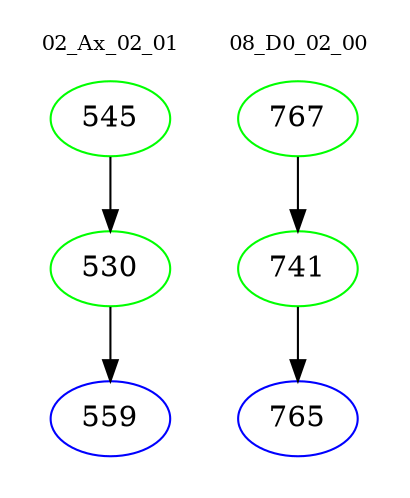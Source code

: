 digraph{
subgraph cluster_0 {
color = white
label = "02_Ax_02_01";
fontsize=10;
T0_545 [label="545", color="green"]
T0_545 -> T0_530 [color="black"]
T0_530 [label="530", color="green"]
T0_530 -> T0_559 [color="black"]
T0_559 [label="559", color="blue"]
}
subgraph cluster_1 {
color = white
label = "08_D0_02_00";
fontsize=10;
T1_767 [label="767", color="green"]
T1_767 -> T1_741 [color="black"]
T1_741 [label="741", color="green"]
T1_741 -> T1_765 [color="black"]
T1_765 [label="765", color="blue"]
}
}
